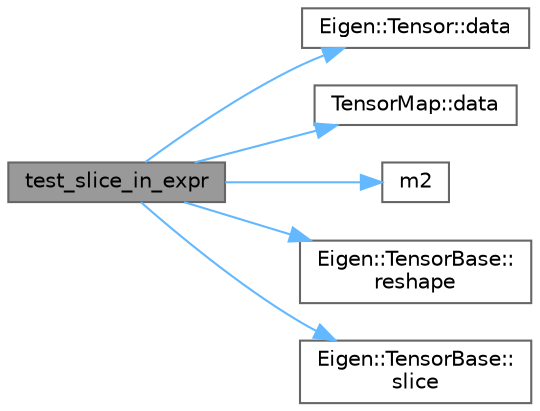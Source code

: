 digraph "test_slice_in_expr"
{
 // LATEX_PDF_SIZE
  bgcolor="transparent";
  edge [fontname=Helvetica,fontsize=10,labelfontname=Helvetica,labelfontsize=10];
  node [fontname=Helvetica,fontsize=10,shape=box,height=0.2,width=0.4];
  rankdir="LR";
  Node1 [id="Node000001",label="test_slice_in_expr",height=0.2,width=0.4,color="gray40", fillcolor="grey60", style="filled", fontcolor="black",tooltip=" "];
  Node1 -> Node2 [id="edge1_Node000001_Node000002",color="steelblue1",style="solid",tooltip=" "];
  Node2 [id="Node000002",label="Eigen::Tensor::data",height=0.2,width=0.4,color="grey40", fillcolor="white", style="filled",URL="$class_eigen_1_1_tensor.html#a85786e910919756b2aac8e785bd8fb95",tooltip=" "];
  Node1 -> Node3 [id="edge2_Node000001_Node000003",color="steelblue1",style="solid",tooltip=" "];
  Node3 [id="Node000003",label="TensorMap::data",height=0.2,width=0.4,color="grey40", fillcolor="white", style="filled",URL="$class_tensor_map.html#a7f70d6785756de46ed4fd5ba9afc5dd7",tooltip=" "];
  Node1 -> Node4 [id="edge3_Node000001_Node000004",color="steelblue1",style="solid",tooltip=" "];
  Node4 [id="Node000004",label="m2",height=0.2,width=0.4,color="grey40", fillcolor="white", style="filled",URL="$_tutorial___map__using_8cpp.html#ab3a01b595d22393ace0d30d5fa299f76",tooltip=" "];
  Node1 -> Node5 [id="edge4_Node000001_Node000005",color="steelblue1",style="solid",tooltip=" "];
  Node5 [id="Node000005",label="Eigen::TensorBase::\lreshape",height=0.2,width=0.4,color="grey40", fillcolor="white", style="filled",URL="$class_eigen_1_1_tensor_base.html#adc5c658be289d8944ca3c8e7a2fac1f7",tooltip=" "];
  Node1 -> Node6 [id="edge5_Node000001_Node000006",color="steelblue1",style="solid",tooltip=" "];
  Node6 [id="Node000006",label="Eigen::TensorBase::\lslice",height=0.2,width=0.4,color="grey40", fillcolor="white", style="filled",URL="$class_eigen_1_1_tensor_base.html#ac27e2ed23d894de199f563181b5bd20d",tooltip=" "];
}
